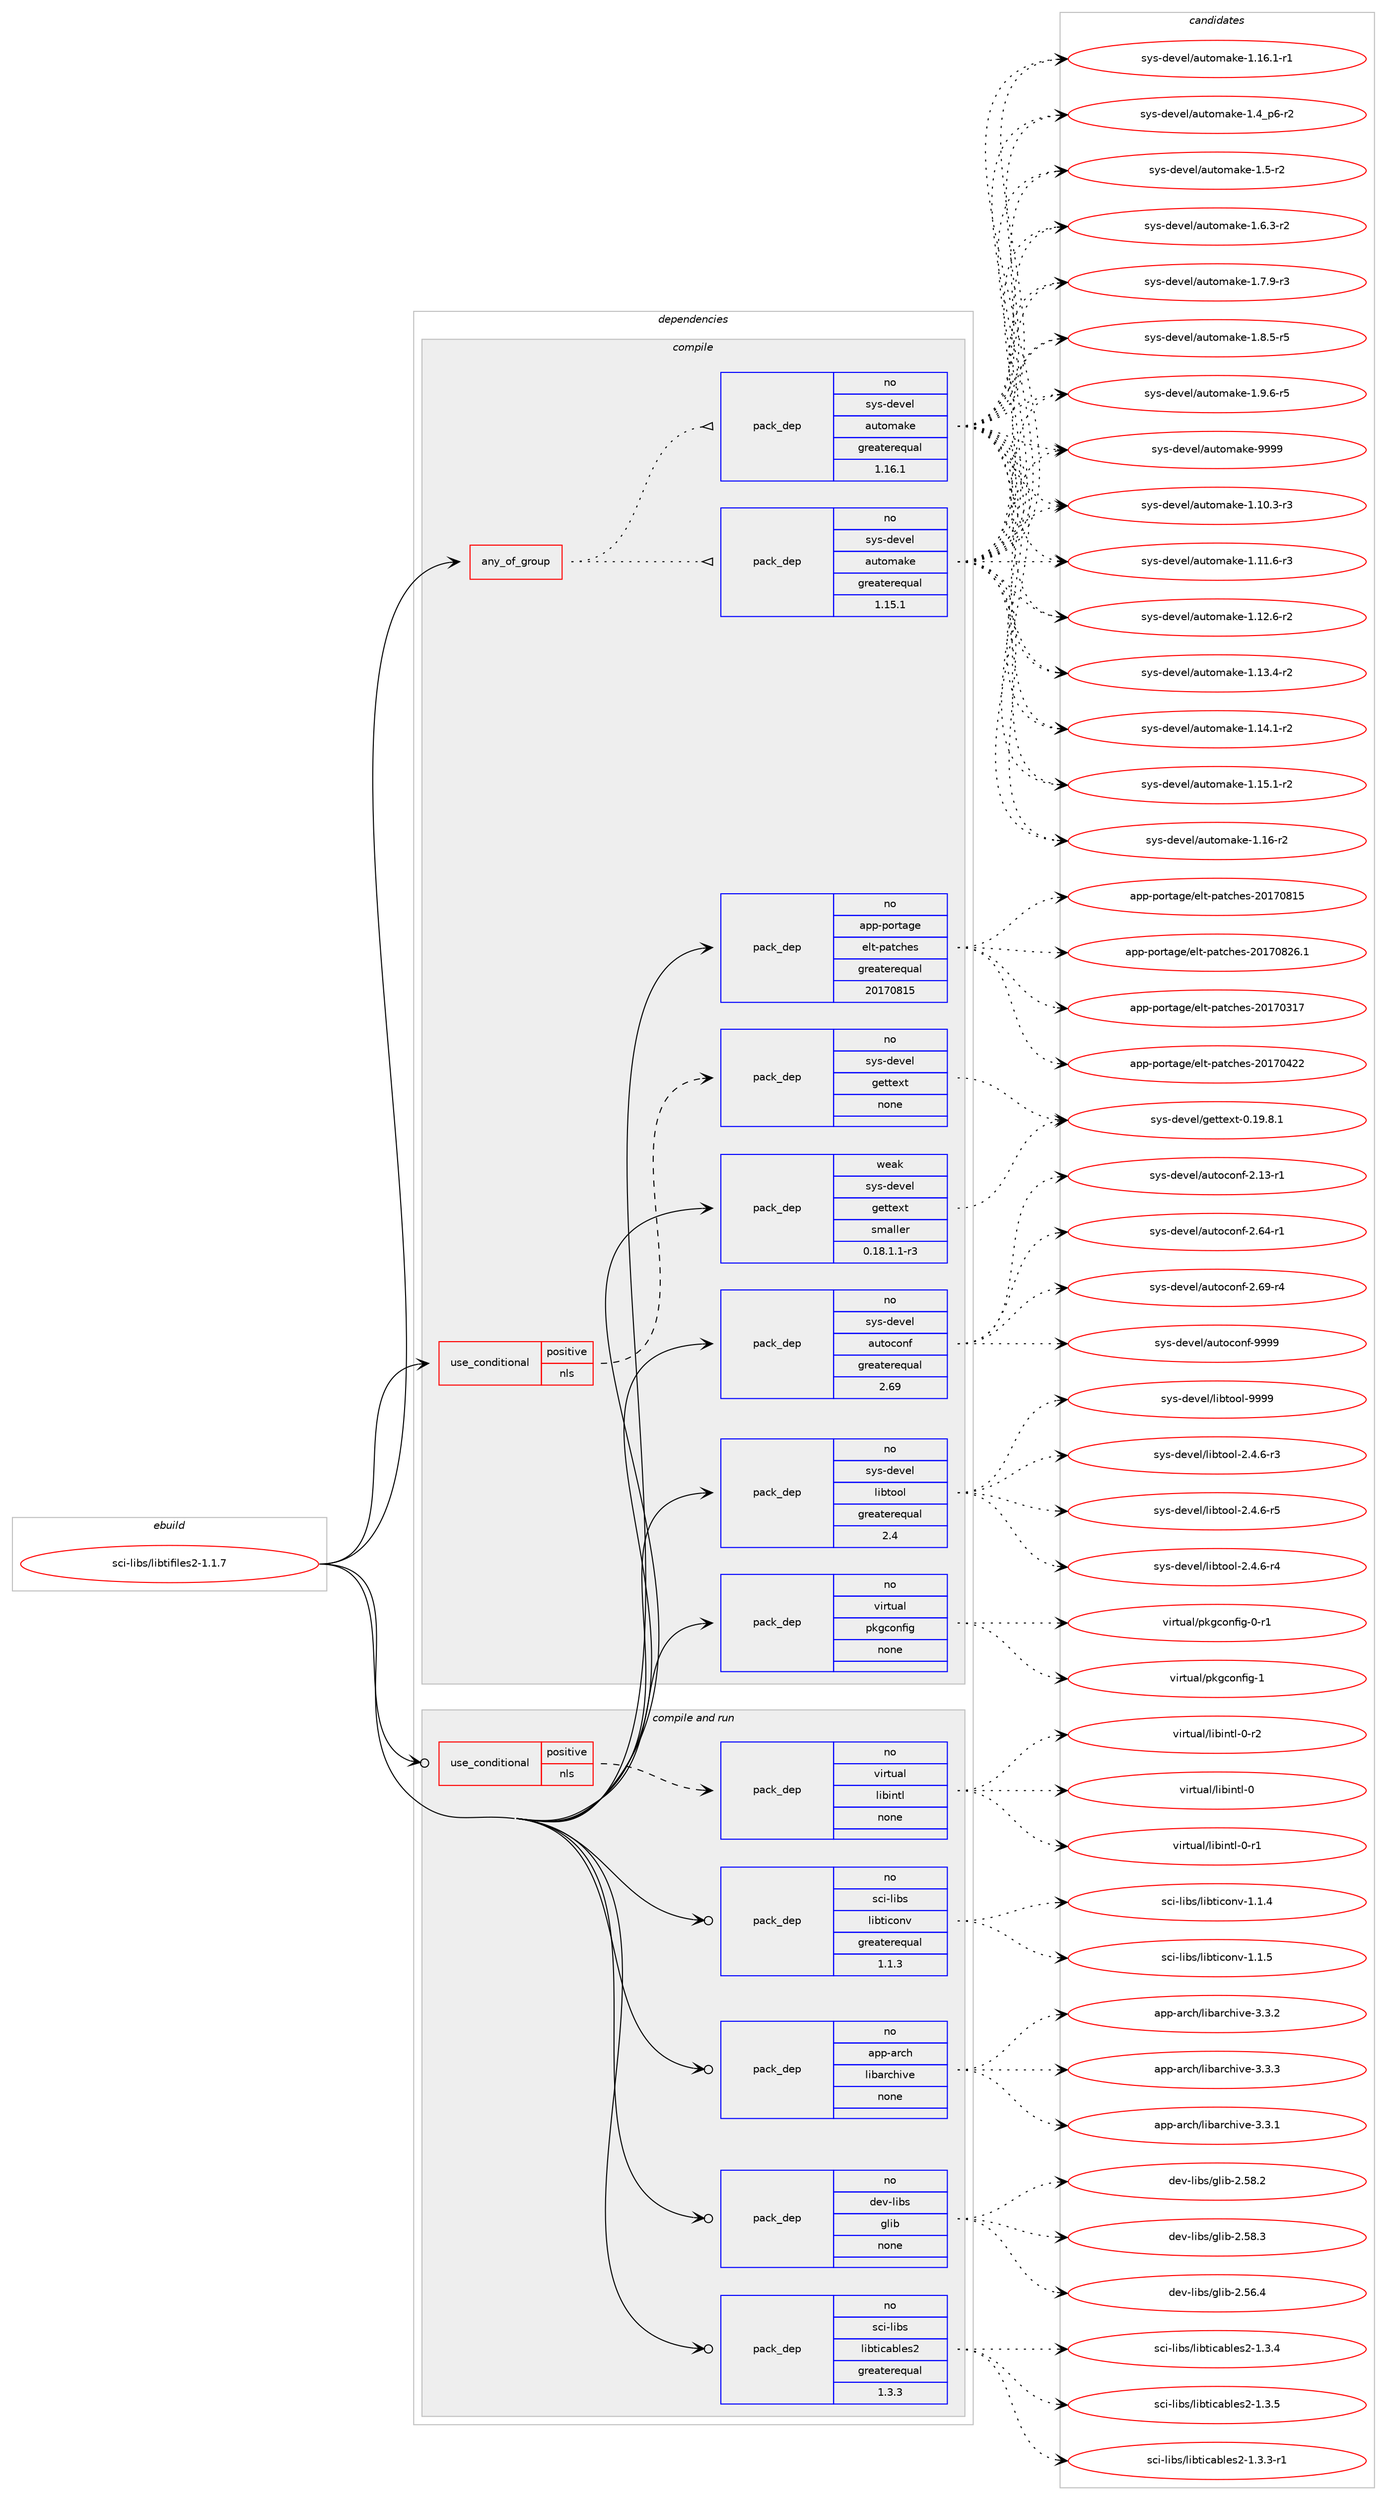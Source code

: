 digraph prolog {

# *************
# Graph options
# *************

newrank=true;
concentrate=true;
compound=true;
graph [rankdir=LR,fontname=Helvetica,fontsize=10,ranksep=1.5];#, ranksep=2.5, nodesep=0.2];
edge  [arrowhead=vee];
node  [fontname=Helvetica,fontsize=10];

# **********
# The ebuild
# **********

subgraph cluster_leftcol {
color=gray;
rank=same;
label=<<i>ebuild</i>>;
id [label="sci-libs/libtifiles2-1.1.7", color=red, width=4, href="../sci-libs/libtifiles2-1.1.7.svg"];
}

# ****************
# The dependencies
# ****************

subgraph cluster_midcol {
color=gray;
label=<<i>dependencies</i>>;
subgraph cluster_compile {
fillcolor="#eeeeee";
style=filled;
label=<<i>compile</i>>;
subgraph any26928 {
dependency1694765 [label=<<TABLE BORDER="0" CELLBORDER="1" CELLSPACING="0" CELLPADDING="4"><TR><TD CELLPADDING="10">any_of_group</TD></TR></TABLE>>, shape=none, color=red];subgraph pack1213250 {
dependency1694766 [label=<<TABLE BORDER="0" CELLBORDER="1" CELLSPACING="0" CELLPADDING="4" WIDTH="220"><TR><TD ROWSPAN="6" CELLPADDING="30">pack_dep</TD></TR><TR><TD WIDTH="110">no</TD></TR><TR><TD>sys-devel</TD></TR><TR><TD>automake</TD></TR><TR><TD>greaterequal</TD></TR><TR><TD>1.16.1</TD></TR></TABLE>>, shape=none, color=blue];
}
dependency1694765:e -> dependency1694766:w [weight=20,style="dotted",arrowhead="oinv"];
subgraph pack1213251 {
dependency1694767 [label=<<TABLE BORDER="0" CELLBORDER="1" CELLSPACING="0" CELLPADDING="4" WIDTH="220"><TR><TD ROWSPAN="6" CELLPADDING="30">pack_dep</TD></TR><TR><TD WIDTH="110">no</TD></TR><TR><TD>sys-devel</TD></TR><TR><TD>automake</TD></TR><TR><TD>greaterequal</TD></TR><TR><TD>1.15.1</TD></TR></TABLE>>, shape=none, color=blue];
}
dependency1694765:e -> dependency1694767:w [weight=20,style="dotted",arrowhead="oinv"];
}
id:e -> dependency1694765:w [weight=20,style="solid",arrowhead="vee"];
subgraph cond453735 {
dependency1694768 [label=<<TABLE BORDER="0" CELLBORDER="1" CELLSPACING="0" CELLPADDING="4"><TR><TD ROWSPAN="3" CELLPADDING="10">use_conditional</TD></TR><TR><TD>positive</TD></TR><TR><TD>nls</TD></TR></TABLE>>, shape=none, color=red];
subgraph pack1213252 {
dependency1694769 [label=<<TABLE BORDER="0" CELLBORDER="1" CELLSPACING="0" CELLPADDING="4" WIDTH="220"><TR><TD ROWSPAN="6" CELLPADDING="30">pack_dep</TD></TR><TR><TD WIDTH="110">no</TD></TR><TR><TD>sys-devel</TD></TR><TR><TD>gettext</TD></TR><TR><TD>none</TD></TR><TR><TD></TD></TR></TABLE>>, shape=none, color=blue];
}
dependency1694768:e -> dependency1694769:w [weight=20,style="dashed",arrowhead="vee"];
}
id:e -> dependency1694768:w [weight=20,style="solid",arrowhead="vee"];
subgraph pack1213253 {
dependency1694770 [label=<<TABLE BORDER="0" CELLBORDER="1" CELLSPACING="0" CELLPADDING="4" WIDTH="220"><TR><TD ROWSPAN="6" CELLPADDING="30">pack_dep</TD></TR><TR><TD WIDTH="110">no</TD></TR><TR><TD>app-portage</TD></TR><TR><TD>elt-patches</TD></TR><TR><TD>greaterequal</TD></TR><TR><TD>20170815</TD></TR></TABLE>>, shape=none, color=blue];
}
id:e -> dependency1694770:w [weight=20,style="solid",arrowhead="vee"];
subgraph pack1213254 {
dependency1694771 [label=<<TABLE BORDER="0" CELLBORDER="1" CELLSPACING="0" CELLPADDING="4" WIDTH="220"><TR><TD ROWSPAN="6" CELLPADDING="30">pack_dep</TD></TR><TR><TD WIDTH="110">no</TD></TR><TR><TD>sys-devel</TD></TR><TR><TD>autoconf</TD></TR><TR><TD>greaterequal</TD></TR><TR><TD>2.69</TD></TR></TABLE>>, shape=none, color=blue];
}
id:e -> dependency1694771:w [weight=20,style="solid",arrowhead="vee"];
subgraph pack1213255 {
dependency1694772 [label=<<TABLE BORDER="0" CELLBORDER="1" CELLSPACING="0" CELLPADDING="4" WIDTH="220"><TR><TD ROWSPAN="6" CELLPADDING="30">pack_dep</TD></TR><TR><TD WIDTH="110">no</TD></TR><TR><TD>sys-devel</TD></TR><TR><TD>libtool</TD></TR><TR><TD>greaterequal</TD></TR><TR><TD>2.4</TD></TR></TABLE>>, shape=none, color=blue];
}
id:e -> dependency1694772:w [weight=20,style="solid",arrowhead="vee"];
subgraph pack1213256 {
dependency1694773 [label=<<TABLE BORDER="0" CELLBORDER="1" CELLSPACING="0" CELLPADDING="4" WIDTH="220"><TR><TD ROWSPAN="6" CELLPADDING="30">pack_dep</TD></TR><TR><TD WIDTH="110">no</TD></TR><TR><TD>virtual</TD></TR><TR><TD>pkgconfig</TD></TR><TR><TD>none</TD></TR><TR><TD></TD></TR></TABLE>>, shape=none, color=blue];
}
id:e -> dependency1694773:w [weight=20,style="solid",arrowhead="vee"];
subgraph pack1213257 {
dependency1694774 [label=<<TABLE BORDER="0" CELLBORDER="1" CELLSPACING="0" CELLPADDING="4" WIDTH="220"><TR><TD ROWSPAN="6" CELLPADDING="30">pack_dep</TD></TR><TR><TD WIDTH="110">weak</TD></TR><TR><TD>sys-devel</TD></TR><TR><TD>gettext</TD></TR><TR><TD>smaller</TD></TR><TR><TD>0.18.1.1-r3</TD></TR></TABLE>>, shape=none, color=blue];
}
id:e -> dependency1694774:w [weight=20,style="solid",arrowhead="vee"];
}
subgraph cluster_compileandrun {
fillcolor="#eeeeee";
style=filled;
label=<<i>compile and run</i>>;
subgraph cond453736 {
dependency1694775 [label=<<TABLE BORDER="0" CELLBORDER="1" CELLSPACING="0" CELLPADDING="4"><TR><TD ROWSPAN="3" CELLPADDING="10">use_conditional</TD></TR><TR><TD>positive</TD></TR><TR><TD>nls</TD></TR></TABLE>>, shape=none, color=red];
subgraph pack1213258 {
dependency1694776 [label=<<TABLE BORDER="0" CELLBORDER="1" CELLSPACING="0" CELLPADDING="4" WIDTH="220"><TR><TD ROWSPAN="6" CELLPADDING="30">pack_dep</TD></TR><TR><TD WIDTH="110">no</TD></TR><TR><TD>virtual</TD></TR><TR><TD>libintl</TD></TR><TR><TD>none</TD></TR><TR><TD></TD></TR></TABLE>>, shape=none, color=blue];
}
dependency1694775:e -> dependency1694776:w [weight=20,style="dashed",arrowhead="vee"];
}
id:e -> dependency1694775:w [weight=20,style="solid",arrowhead="odotvee"];
subgraph pack1213259 {
dependency1694777 [label=<<TABLE BORDER="0" CELLBORDER="1" CELLSPACING="0" CELLPADDING="4" WIDTH="220"><TR><TD ROWSPAN="6" CELLPADDING="30">pack_dep</TD></TR><TR><TD WIDTH="110">no</TD></TR><TR><TD>app-arch</TD></TR><TR><TD>libarchive</TD></TR><TR><TD>none</TD></TR><TR><TD></TD></TR></TABLE>>, shape=none, color=blue];
}
id:e -> dependency1694777:w [weight=20,style="solid",arrowhead="odotvee"];
subgraph pack1213260 {
dependency1694778 [label=<<TABLE BORDER="0" CELLBORDER="1" CELLSPACING="0" CELLPADDING="4" WIDTH="220"><TR><TD ROWSPAN="6" CELLPADDING="30">pack_dep</TD></TR><TR><TD WIDTH="110">no</TD></TR><TR><TD>dev-libs</TD></TR><TR><TD>glib</TD></TR><TR><TD>none</TD></TR><TR><TD></TD></TR></TABLE>>, shape=none, color=blue];
}
id:e -> dependency1694778:w [weight=20,style="solid",arrowhead="odotvee"];
subgraph pack1213261 {
dependency1694779 [label=<<TABLE BORDER="0" CELLBORDER="1" CELLSPACING="0" CELLPADDING="4" WIDTH="220"><TR><TD ROWSPAN="6" CELLPADDING="30">pack_dep</TD></TR><TR><TD WIDTH="110">no</TD></TR><TR><TD>sci-libs</TD></TR><TR><TD>libticables2</TD></TR><TR><TD>greaterequal</TD></TR><TR><TD>1.3.3</TD></TR></TABLE>>, shape=none, color=blue];
}
id:e -> dependency1694779:w [weight=20,style="solid",arrowhead="odotvee"];
subgraph pack1213262 {
dependency1694780 [label=<<TABLE BORDER="0" CELLBORDER="1" CELLSPACING="0" CELLPADDING="4" WIDTH="220"><TR><TD ROWSPAN="6" CELLPADDING="30">pack_dep</TD></TR><TR><TD WIDTH="110">no</TD></TR><TR><TD>sci-libs</TD></TR><TR><TD>libticonv</TD></TR><TR><TD>greaterequal</TD></TR><TR><TD>1.1.3</TD></TR></TABLE>>, shape=none, color=blue];
}
id:e -> dependency1694780:w [weight=20,style="solid",arrowhead="odotvee"];
}
subgraph cluster_run {
fillcolor="#eeeeee";
style=filled;
label=<<i>run</i>>;
}
}

# **************
# The candidates
# **************

subgraph cluster_choices {
rank=same;
color=gray;
label=<<i>candidates</i>>;

subgraph choice1213250 {
color=black;
nodesep=1;
choice11512111545100101118101108479711711611110997107101454946494846514511451 [label="sys-devel/automake-1.10.3-r3", color=red, width=4,href="../sys-devel/automake-1.10.3-r3.svg"];
choice11512111545100101118101108479711711611110997107101454946494946544511451 [label="sys-devel/automake-1.11.6-r3", color=red, width=4,href="../sys-devel/automake-1.11.6-r3.svg"];
choice11512111545100101118101108479711711611110997107101454946495046544511450 [label="sys-devel/automake-1.12.6-r2", color=red, width=4,href="../sys-devel/automake-1.12.6-r2.svg"];
choice11512111545100101118101108479711711611110997107101454946495146524511450 [label="sys-devel/automake-1.13.4-r2", color=red, width=4,href="../sys-devel/automake-1.13.4-r2.svg"];
choice11512111545100101118101108479711711611110997107101454946495246494511450 [label="sys-devel/automake-1.14.1-r2", color=red, width=4,href="../sys-devel/automake-1.14.1-r2.svg"];
choice11512111545100101118101108479711711611110997107101454946495346494511450 [label="sys-devel/automake-1.15.1-r2", color=red, width=4,href="../sys-devel/automake-1.15.1-r2.svg"];
choice1151211154510010111810110847971171161111099710710145494649544511450 [label="sys-devel/automake-1.16-r2", color=red, width=4,href="../sys-devel/automake-1.16-r2.svg"];
choice11512111545100101118101108479711711611110997107101454946495446494511449 [label="sys-devel/automake-1.16.1-r1", color=red, width=4,href="../sys-devel/automake-1.16.1-r1.svg"];
choice115121115451001011181011084797117116111109971071014549465295112544511450 [label="sys-devel/automake-1.4_p6-r2", color=red, width=4,href="../sys-devel/automake-1.4_p6-r2.svg"];
choice11512111545100101118101108479711711611110997107101454946534511450 [label="sys-devel/automake-1.5-r2", color=red, width=4,href="../sys-devel/automake-1.5-r2.svg"];
choice115121115451001011181011084797117116111109971071014549465446514511450 [label="sys-devel/automake-1.6.3-r2", color=red, width=4,href="../sys-devel/automake-1.6.3-r2.svg"];
choice115121115451001011181011084797117116111109971071014549465546574511451 [label="sys-devel/automake-1.7.9-r3", color=red, width=4,href="../sys-devel/automake-1.7.9-r3.svg"];
choice115121115451001011181011084797117116111109971071014549465646534511453 [label="sys-devel/automake-1.8.5-r5", color=red, width=4,href="../sys-devel/automake-1.8.5-r5.svg"];
choice115121115451001011181011084797117116111109971071014549465746544511453 [label="sys-devel/automake-1.9.6-r5", color=red, width=4,href="../sys-devel/automake-1.9.6-r5.svg"];
choice115121115451001011181011084797117116111109971071014557575757 [label="sys-devel/automake-9999", color=red, width=4,href="../sys-devel/automake-9999.svg"];
dependency1694766:e -> choice11512111545100101118101108479711711611110997107101454946494846514511451:w [style=dotted,weight="100"];
dependency1694766:e -> choice11512111545100101118101108479711711611110997107101454946494946544511451:w [style=dotted,weight="100"];
dependency1694766:e -> choice11512111545100101118101108479711711611110997107101454946495046544511450:w [style=dotted,weight="100"];
dependency1694766:e -> choice11512111545100101118101108479711711611110997107101454946495146524511450:w [style=dotted,weight="100"];
dependency1694766:e -> choice11512111545100101118101108479711711611110997107101454946495246494511450:w [style=dotted,weight="100"];
dependency1694766:e -> choice11512111545100101118101108479711711611110997107101454946495346494511450:w [style=dotted,weight="100"];
dependency1694766:e -> choice1151211154510010111810110847971171161111099710710145494649544511450:w [style=dotted,weight="100"];
dependency1694766:e -> choice11512111545100101118101108479711711611110997107101454946495446494511449:w [style=dotted,weight="100"];
dependency1694766:e -> choice115121115451001011181011084797117116111109971071014549465295112544511450:w [style=dotted,weight="100"];
dependency1694766:e -> choice11512111545100101118101108479711711611110997107101454946534511450:w [style=dotted,weight="100"];
dependency1694766:e -> choice115121115451001011181011084797117116111109971071014549465446514511450:w [style=dotted,weight="100"];
dependency1694766:e -> choice115121115451001011181011084797117116111109971071014549465546574511451:w [style=dotted,weight="100"];
dependency1694766:e -> choice115121115451001011181011084797117116111109971071014549465646534511453:w [style=dotted,weight="100"];
dependency1694766:e -> choice115121115451001011181011084797117116111109971071014549465746544511453:w [style=dotted,weight="100"];
dependency1694766:e -> choice115121115451001011181011084797117116111109971071014557575757:w [style=dotted,weight="100"];
}
subgraph choice1213251 {
color=black;
nodesep=1;
choice11512111545100101118101108479711711611110997107101454946494846514511451 [label="sys-devel/automake-1.10.3-r3", color=red, width=4,href="../sys-devel/automake-1.10.3-r3.svg"];
choice11512111545100101118101108479711711611110997107101454946494946544511451 [label="sys-devel/automake-1.11.6-r3", color=red, width=4,href="../sys-devel/automake-1.11.6-r3.svg"];
choice11512111545100101118101108479711711611110997107101454946495046544511450 [label="sys-devel/automake-1.12.6-r2", color=red, width=4,href="../sys-devel/automake-1.12.6-r2.svg"];
choice11512111545100101118101108479711711611110997107101454946495146524511450 [label="sys-devel/automake-1.13.4-r2", color=red, width=4,href="../sys-devel/automake-1.13.4-r2.svg"];
choice11512111545100101118101108479711711611110997107101454946495246494511450 [label="sys-devel/automake-1.14.1-r2", color=red, width=4,href="../sys-devel/automake-1.14.1-r2.svg"];
choice11512111545100101118101108479711711611110997107101454946495346494511450 [label="sys-devel/automake-1.15.1-r2", color=red, width=4,href="../sys-devel/automake-1.15.1-r2.svg"];
choice1151211154510010111810110847971171161111099710710145494649544511450 [label="sys-devel/automake-1.16-r2", color=red, width=4,href="../sys-devel/automake-1.16-r2.svg"];
choice11512111545100101118101108479711711611110997107101454946495446494511449 [label="sys-devel/automake-1.16.1-r1", color=red, width=4,href="../sys-devel/automake-1.16.1-r1.svg"];
choice115121115451001011181011084797117116111109971071014549465295112544511450 [label="sys-devel/automake-1.4_p6-r2", color=red, width=4,href="../sys-devel/automake-1.4_p6-r2.svg"];
choice11512111545100101118101108479711711611110997107101454946534511450 [label="sys-devel/automake-1.5-r2", color=red, width=4,href="../sys-devel/automake-1.5-r2.svg"];
choice115121115451001011181011084797117116111109971071014549465446514511450 [label="sys-devel/automake-1.6.3-r2", color=red, width=4,href="../sys-devel/automake-1.6.3-r2.svg"];
choice115121115451001011181011084797117116111109971071014549465546574511451 [label="sys-devel/automake-1.7.9-r3", color=red, width=4,href="../sys-devel/automake-1.7.9-r3.svg"];
choice115121115451001011181011084797117116111109971071014549465646534511453 [label="sys-devel/automake-1.8.5-r5", color=red, width=4,href="../sys-devel/automake-1.8.5-r5.svg"];
choice115121115451001011181011084797117116111109971071014549465746544511453 [label="sys-devel/automake-1.9.6-r5", color=red, width=4,href="../sys-devel/automake-1.9.6-r5.svg"];
choice115121115451001011181011084797117116111109971071014557575757 [label="sys-devel/automake-9999", color=red, width=4,href="../sys-devel/automake-9999.svg"];
dependency1694767:e -> choice11512111545100101118101108479711711611110997107101454946494846514511451:w [style=dotted,weight="100"];
dependency1694767:e -> choice11512111545100101118101108479711711611110997107101454946494946544511451:w [style=dotted,weight="100"];
dependency1694767:e -> choice11512111545100101118101108479711711611110997107101454946495046544511450:w [style=dotted,weight="100"];
dependency1694767:e -> choice11512111545100101118101108479711711611110997107101454946495146524511450:w [style=dotted,weight="100"];
dependency1694767:e -> choice11512111545100101118101108479711711611110997107101454946495246494511450:w [style=dotted,weight="100"];
dependency1694767:e -> choice11512111545100101118101108479711711611110997107101454946495346494511450:w [style=dotted,weight="100"];
dependency1694767:e -> choice1151211154510010111810110847971171161111099710710145494649544511450:w [style=dotted,weight="100"];
dependency1694767:e -> choice11512111545100101118101108479711711611110997107101454946495446494511449:w [style=dotted,weight="100"];
dependency1694767:e -> choice115121115451001011181011084797117116111109971071014549465295112544511450:w [style=dotted,weight="100"];
dependency1694767:e -> choice11512111545100101118101108479711711611110997107101454946534511450:w [style=dotted,weight="100"];
dependency1694767:e -> choice115121115451001011181011084797117116111109971071014549465446514511450:w [style=dotted,weight="100"];
dependency1694767:e -> choice115121115451001011181011084797117116111109971071014549465546574511451:w [style=dotted,weight="100"];
dependency1694767:e -> choice115121115451001011181011084797117116111109971071014549465646534511453:w [style=dotted,weight="100"];
dependency1694767:e -> choice115121115451001011181011084797117116111109971071014549465746544511453:w [style=dotted,weight="100"];
dependency1694767:e -> choice115121115451001011181011084797117116111109971071014557575757:w [style=dotted,weight="100"];
}
subgraph choice1213252 {
color=black;
nodesep=1;
choice1151211154510010111810110847103101116116101120116454846495746564649 [label="sys-devel/gettext-0.19.8.1", color=red, width=4,href="../sys-devel/gettext-0.19.8.1.svg"];
dependency1694769:e -> choice1151211154510010111810110847103101116116101120116454846495746564649:w [style=dotted,weight="100"];
}
subgraph choice1213253 {
color=black;
nodesep=1;
choice97112112451121111141169710310147101108116451129711699104101115455048495548514955 [label="app-portage/elt-patches-20170317", color=red, width=4,href="../app-portage/elt-patches-20170317.svg"];
choice97112112451121111141169710310147101108116451129711699104101115455048495548525050 [label="app-portage/elt-patches-20170422", color=red, width=4,href="../app-portage/elt-patches-20170422.svg"];
choice97112112451121111141169710310147101108116451129711699104101115455048495548564953 [label="app-portage/elt-patches-20170815", color=red, width=4,href="../app-portage/elt-patches-20170815.svg"];
choice971121124511211111411697103101471011081164511297116991041011154550484955485650544649 [label="app-portage/elt-patches-20170826.1", color=red, width=4,href="../app-portage/elt-patches-20170826.1.svg"];
dependency1694770:e -> choice97112112451121111141169710310147101108116451129711699104101115455048495548514955:w [style=dotted,weight="100"];
dependency1694770:e -> choice97112112451121111141169710310147101108116451129711699104101115455048495548525050:w [style=dotted,weight="100"];
dependency1694770:e -> choice97112112451121111141169710310147101108116451129711699104101115455048495548564953:w [style=dotted,weight="100"];
dependency1694770:e -> choice971121124511211111411697103101471011081164511297116991041011154550484955485650544649:w [style=dotted,weight="100"];
}
subgraph choice1213254 {
color=black;
nodesep=1;
choice1151211154510010111810110847971171161119911111010245504649514511449 [label="sys-devel/autoconf-2.13-r1", color=red, width=4,href="../sys-devel/autoconf-2.13-r1.svg"];
choice1151211154510010111810110847971171161119911111010245504654524511449 [label="sys-devel/autoconf-2.64-r1", color=red, width=4,href="../sys-devel/autoconf-2.64-r1.svg"];
choice1151211154510010111810110847971171161119911111010245504654574511452 [label="sys-devel/autoconf-2.69-r4", color=red, width=4,href="../sys-devel/autoconf-2.69-r4.svg"];
choice115121115451001011181011084797117116111991111101024557575757 [label="sys-devel/autoconf-9999", color=red, width=4,href="../sys-devel/autoconf-9999.svg"];
dependency1694771:e -> choice1151211154510010111810110847971171161119911111010245504649514511449:w [style=dotted,weight="100"];
dependency1694771:e -> choice1151211154510010111810110847971171161119911111010245504654524511449:w [style=dotted,weight="100"];
dependency1694771:e -> choice1151211154510010111810110847971171161119911111010245504654574511452:w [style=dotted,weight="100"];
dependency1694771:e -> choice115121115451001011181011084797117116111991111101024557575757:w [style=dotted,weight="100"];
}
subgraph choice1213255 {
color=black;
nodesep=1;
choice1151211154510010111810110847108105981161111111084550465246544511451 [label="sys-devel/libtool-2.4.6-r3", color=red, width=4,href="../sys-devel/libtool-2.4.6-r3.svg"];
choice1151211154510010111810110847108105981161111111084550465246544511452 [label="sys-devel/libtool-2.4.6-r4", color=red, width=4,href="../sys-devel/libtool-2.4.6-r4.svg"];
choice1151211154510010111810110847108105981161111111084550465246544511453 [label="sys-devel/libtool-2.4.6-r5", color=red, width=4,href="../sys-devel/libtool-2.4.6-r5.svg"];
choice1151211154510010111810110847108105981161111111084557575757 [label="sys-devel/libtool-9999", color=red, width=4,href="../sys-devel/libtool-9999.svg"];
dependency1694772:e -> choice1151211154510010111810110847108105981161111111084550465246544511451:w [style=dotted,weight="100"];
dependency1694772:e -> choice1151211154510010111810110847108105981161111111084550465246544511452:w [style=dotted,weight="100"];
dependency1694772:e -> choice1151211154510010111810110847108105981161111111084550465246544511453:w [style=dotted,weight="100"];
dependency1694772:e -> choice1151211154510010111810110847108105981161111111084557575757:w [style=dotted,weight="100"];
}
subgraph choice1213256 {
color=black;
nodesep=1;
choice11810511411611797108471121071039911111010210510345484511449 [label="virtual/pkgconfig-0-r1", color=red, width=4,href="../virtual/pkgconfig-0-r1.svg"];
choice1181051141161179710847112107103991111101021051034549 [label="virtual/pkgconfig-1", color=red, width=4,href="../virtual/pkgconfig-1.svg"];
dependency1694773:e -> choice11810511411611797108471121071039911111010210510345484511449:w [style=dotted,weight="100"];
dependency1694773:e -> choice1181051141161179710847112107103991111101021051034549:w [style=dotted,weight="100"];
}
subgraph choice1213257 {
color=black;
nodesep=1;
choice1151211154510010111810110847103101116116101120116454846495746564649 [label="sys-devel/gettext-0.19.8.1", color=red, width=4,href="../sys-devel/gettext-0.19.8.1.svg"];
dependency1694774:e -> choice1151211154510010111810110847103101116116101120116454846495746564649:w [style=dotted,weight="100"];
}
subgraph choice1213258 {
color=black;
nodesep=1;
choice1181051141161179710847108105981051101161084548 [label="virtual/libintl-0", color=red, width=4,href="../virtual/libintl-0.svg"];
choice11810511411611797108471081059810511011610845484511449 [label="virtual/libintl-0-r1", color=red, width=4,href="../virtual/libintl-0-r1.svg"];
choice11810511411611797108471081059810511011610845484511450 [label="virtual/libintl-0-r2", color=red, width=4,href="../virtual/libintl-0-r2.svg"];
dependency1694776:e -> choice1181051141161179710847108105981051101161084548:w [style=dotted,weight="100"];
dependency1694776:e -> choice11810511411611797108471081059810511011610845484511449:w [style=dotted,weight="100"];
dependency1694776:e -> choice11810511411611797108471081059810511011610845484511450:w [style=dotted,weight="100"];
}
subgraph choice1213259 {
color=black;
nodesep=1;
choice9711211245971149910447108105989711499104105118101455146514649 [label="app-arch/libarchive-3.3.1", color=red, width=4,href="../app-arch/libarchive-3.3.1.svg"];
choice9711211245971149910447108105989711499104105118101455146514650 [label="app-arch/libarchive-3.3.2", color=red, width=4,href="../app-arch/libarchive-3.3.2.svg"];
choice9711211245971149910447108105989711499104105118101455146514651 [label="app-arch/libarchive-3.3.3", color=red, width=4,href="../app-arch/libarchive-3.3.3.svg"];
dependency1694777:e -> choice9711211245971149910447108105989711499104105118101455146514649:w [style=dotted,weight="100"];
dependency1694777:e -> choice9711211245971149910447108105989711499104105118101455146514650:w [style=dotted,weight="100"];
dependency1694777:e -> choice9711211245971149910447108105989711499104105118101455146514651:w [style=dotted,weight="100"];
}
subgraph choice1213260 {
color=black;
nodesep=1;
choice1001011184510810598115471031081059845504653544652 [label="dev-libs/glib-2.56.4", color=red, width=4,href="../dev-libs/glib-2.56.4.svg"];
choice1001011184510810598115471031081059845504653564650 [label="dev-libs/glib-2.58.2", color=red, width=4,href="../dev-libs/glib-2.58.2.svg"];
choice1001011184510810598115471031081059845504653564651 [label="dev-libs/glib-2.58.3", color=red, width=4,href="../dev-libs/glib-2.58.3.svg"];
dependency1694778:e -> choice1001011184510810598115471031081059845504653544652:w [style=dotted,weight="100"];
dependency1694778:e -> choice1001011184510810598115471031081059845504653564650:w [style=dotted,weight="100"];
dependency1694778:e -> choice1001011184510810598115471031081059845504653564651:w [style=dotted,weight="100"];
}
subgraph choice1213261 {
color=black;
nodesep=1;
choice1159910545108105981154710810598116105999798108101115504549465146514511449 [label="sci-libs/libticables2-1.3.3-r1", color=red, width=4,href="../sci-libs/libticables2-1.3.3-r1.svg"];
choice115991054510810598115471081059811610599979810810111550454946514652 [label="sci-libs/libticables2-1.3.4", color=red, width=4,href="../sci-libs/libticables2-1.3.4.svg"];
choice115991054510810598115471081059811610599979810810111550454946514653 [label="sci-libs/libticables2-1.3.5", color=red, width=4,href="../sci-libs/libticables2-1.3.5.svg"];
dependency1694779:e -> choice1159910545108105981154710810598116105999798108101115504549465146514511449:w [style=dotted,weight="100"];
dependency1694779:e -> choice115991054510810598115471081059811610599979810810111550454946514652:w [style=dotted,weight="100"];
dependency1694779:e -> choice115991054510810598115471081059811610599979810810111550454946514653:w [style=dotted,weight="100"];
}
subgraph choice1213262 {
color=black;
nodesep=1;
choice115991054510810598115471081059811610599111110118454946494652 [label="sci-libs/libticonv-1.1.4", color=red, width=4,href="../sci-libs/libticonv-1.1.4.svg"];
choice115991054510810598115471081059811610599111110118454946494653 [label="sci-libs/libticonv-1.1.5", color=red, width=4,href="../sci-libs/libticonv-1.1.5.svg"];
dependency1694780:e -> choice115991054510810598115471081059811610599111110118454946494652:w [style=dotted,weight="100"];
dependency1694780:e -> choice115991054510810598115471081059811610599111110118454946494653:w [style=dotted,weight="100"];
}
}

}
